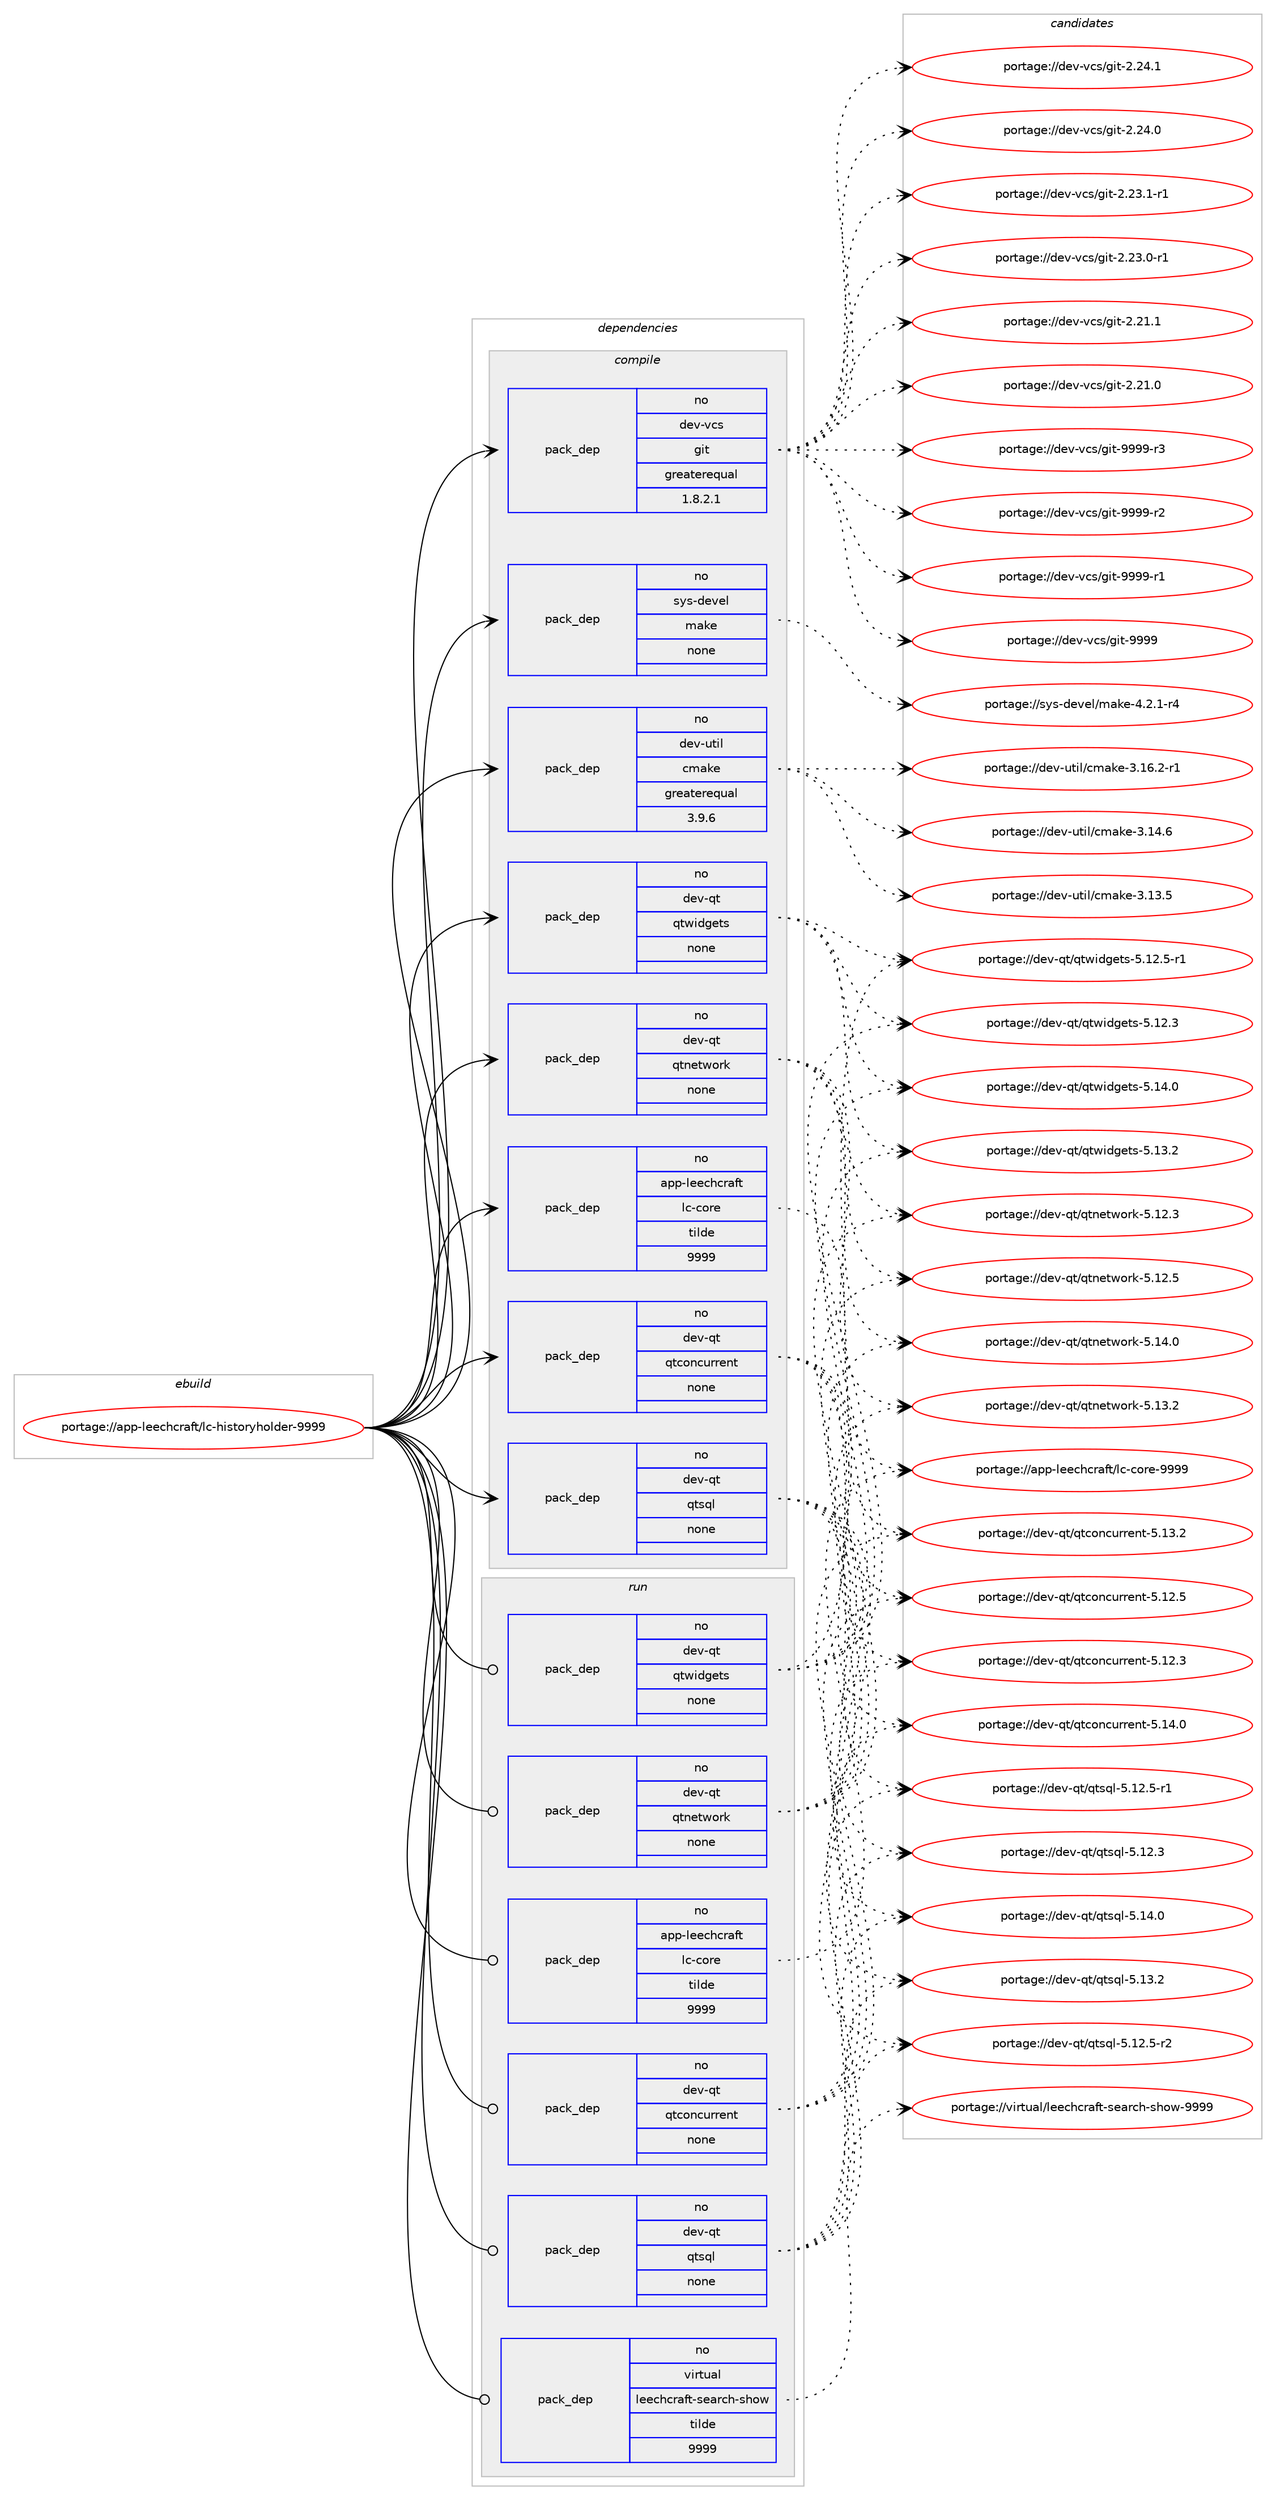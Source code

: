 digraph prolog {

# *************
# Graph options
# *************

newrank=true;
concentrate=true;
compound=true;
graph [rankdir=LR,fontname=Helvetica,fontsize=10,ranksep=1.5];#, ranksep=2.5, nodesep=0.2];
edge  [arrowhead=vee];
node  [fontname=Helvetica,fontsize=10];

# **********
# The ebuild
# **********

subgraph cluster_leftcol {
color=gray;
rank=same;
label=<<i>ebuild</i>>;
id [label="portage://app-leechcraft/lc-historyholder-9999", color=red, width=4, href="../app-leechcraft/lc-historyholder-9999.svg"];
}

# ****************
# The dependencies
# ****************

subgraph cluster_midcol {
color=gray;
label=<<i>dependencies</i>>;
subgraph cluster_compile {
fillcolor="#eeeeee";
style=filled;
label=<<i>compile</i>>;
subgraph pack463216 {
dependency615774 [label=<<TABLE BORDER="0" CELLBORDER="1" CELLSPACING="0" CELLPADDING="4" WIDTH="220"><TR><TD ROWSPAN="6" CELLPADDING="30">pack_dep</TD></TR><TR><TD WIDTH="110">no</TD></TR><TR><TD>app-leechcraft</TD></TR><TR><TD>lc-core</TD></TR><TR><TD>tilde</TD></TR><TR><TD>9999</TD></TR></TABLE>>, shape=none, color=blue];
}
id:e -> dependency615774:w [weight=20,style="solid",arrowhead="vee"];
subgraph pack463217 {
dependency615775 [label=<<TABLE BORDER="0" CELLBORDER="1" CELLSPACING="0" CELLPADDING="4" WIDTH="220"><TR><TD ROWSPAN="6" CELLPADDING="30">pack_dep</TD></TR><TR><TD WIDTH="110">no</TD></TR><TR><TD>dev-qt</TD></TR><TR><TD>qtconcurrent</TD></TR><TR><TD>none</TD></TR><TR><TD></TD></TR></TABLE>>, shape=none, color=blue];
}
id:e -> dependency615775:w [weight=20,style="solid",arrowhead="vee"];
subgraph pack463218 {
dependency615776 [label=<<TABLE BORDER="0" CELLBORDER="1" CELLSPACING="0" CELLPADDING="4" WIDTH="220"><TR><TD ROWSPAN="6" CELLPADDING="30">pack_dep</TD></TR><TR><TD WIDTH="110">no</TD></TR><TR><TD>dev-qt</TD></TR><TR><TD>qtnetwork</TD></TR><TR><TD>none</TD></TR><TR><TD></TD></TR></TABLE>>, shape=none, color=blue];
}
id:e -> dependency615776:w [weight=20,style="solid",arrowhead="vee"];
subgraph pack463219 {
dependency615777 [label=<<TABLE BORDER="0" CELLBORDER="1" CELLSPACING="0" CELLPADDING="4" WIDTH="220"><TR><TD ROWSPAN="6" CELLPADDING="30">pack_dep</TD></TR><TR><TD WIDTH="110">no</TD></TR><TR><TD>dev-qt</TD></TR><TR><TD>qtsql</TD></TR><TR><TD>none</TD></TR><TR><TD></TD></TR></TABLE>>, shape=none, color=blue];
}
id:e -> dependency615777:w [weight=20,style="solid",arrowhead="vee"];
subgraph pack463220 {
dependency615778 [label=<<TABLE BORDER="0" CELLBORDER="1" CELLSPACING="0" CELLPADDING="4" WIDTH="220"><TR><TD ROWSPAN="6" CELLPADDING="30">pack_dep</TD></TR><TR><TD WIDTH="110">no</TD></TR><TR><TD>dev-qt</TD></TR><TR><TD>qtwidgets</TD></TR><TR><TD>none</TD></TR><TR><TD></TD></TR></TABLE>>, shape=none, color=blue];
}
id:e -> dependency615778:w [weight=20,style="solid",arrowhead="vee"];
subgraph pack463221 {
dependency615779 [label=<<TABLE BORDER="0" CELLBORDER="1" CELLSPACING="0" CELLPADDING="4" WIDTH="220"><TR><TD ROWSPAN="6" CELLPADDING="30">pack_dep</TD></TR><TR><TD WIDTH="110">no</TD></TR><TR><TD>dev-util</TD></TR><TR><TD>cmake</TD></TR><TR><TD>greaterequal</TD></TR><TR><TD>3.9.6</TD></TR></TABLE>>, shape=none, color=blue];
}
id:e -> dependency615779:w [weight=20,style="solid",arrowhead="vee"];
subgraph pack463222 {
dependency615780 [label=<<TABLE BORDER="0" CELLBORDER="1" CELLSPACING="0" CELLPADDING="4" WIDTH="220"><TR><TD ROWSPAN="6" CELLPADDING="30">pack_dep</TD></TR><TR><TD WIDTH="110">no</TD></TR><TR><TD>dev-vcs</TD></TR><TR><TD>git</TD></TR><TR><TD>greaterequal</TD></TR><TR><TD>1.8.2.1</TD></TR></TABLE>>, shape=none, color=blue];
}
id:e -> dependency615780:w [weight=20,style="solid",arrowhead="vee"];
subgraph pack463223 {
dependency615781 [label=<<TABLE BORDER="0" CELLBORDER="1" CELLSPACING="0" CELLPADDING="4" WIDTH="220"><TR><TD ROWSPAN="6" CELLPADDING="30">pack_dep</TD></TR><TR><TD WIDTH="110">no</TD></TR><TR><TD>sys-devel</TD></TR><TR><TD>make</TD></TR><TR><TD>none</TD></TR><TR><TD></TD></TR></TABLE>>, shape=none, color=blue];
}
id:e -> dependency615781:w [weight=20,style="solid",arrowhead="vee"];
}
subgraph cluster_compileandrun {
fillcolor="#eeeeee";
style=filled;
label=<<i>compile and run</i>>;
}
subgraph cluster_run {
fillcolor="#eeeeee";
style=filled;
label=<<i>run</i>>;
subgraph pack463224 {
dependency615782 [label=<<TABLE BORDER="0" CELLBORDER="1" CELLSPACING="0" CELLPADDING="4" WIDTH="220"><TR><TD ROWSPAN="6" CELLPADDING="30">pack_dep</TD></TR><TR><TD WIDTH="110">no</TD></TR><TR><TD>app-leechcraft</TD></TR><TR><TD>lc-core</TD></TR><TR><TD>tilde</TD></TR><TR><TD>9999</TD></TR></TABLE>>, shape=none, color=blue];
}
id:e -> dependency615782:w [weight=20,style="solid",arrowhead="odot"];
subgraph pack463225 {
dependency615783 [label=<<TABLE BORDER="0" CELLBORDER="1" CELLSPACING="0" CELLPADDING="4" WIDTH="220"><TR><TD ROWSPAN="6" CELLPADDING="30">pack_dep</TD></TR><TR><TD WIDTH="110">no</TD></TR><TR><TD>dev-qt</TD></TR><TR><TD>qtconcurrent</TD></TR><TR><TD>none</TD></TR><TR><TD></TD></TR></TABLE>>, shape=none, color=blue];
}
id:e -> dependency615783:w [weight=20,style="solid",arrowhead="odot"];
subgraph pack463226 {
dependency615784 [label=<<TABLE BORDER="0" CELLBORDER="1" CELLSPACING="0" CELLPADDING="4" WIDTH="220"><TR><TD ROWSPAN="6" CELLPADDING="30">pack_dep</TD></TR><TR><TD WIDTH="110">no</TD></TR><TR><TD>dev-qt</TD></TR><TR><TD>qtnetwork</TD></TR><TR><TD>none</TD></TR><TR><TD></TD></TR></TABLE>>, shape=none, color=blue];
}
id:e -> dependency615784:w [weight=20,style="solid",arrowhead="odot"];
subgraph pack463227 {
dependency615785 [label=<<TABLE BORDER="0" CELLBORDER="1" CELLSPACING="0" CELLPADDING="4" WIDTH="220"><TR><TD ROWSPAN="6" CELLPADDING="30">pack_dep</TD></TR><TR><TD WIDTH="110">no</TD></TR><TR><TD>dev-qt</TD></TR><TR><TD>qtsql</TD></TR><TR><TD>none</TD></TR><TR><TD></TD></TR></TABLE>>, shape=none, color=blue];
}
id:e -> dependency615785:w [weight=20,style="solid",arrowhead="odot"];
subgraph pack463228 {
dependency615786 [label=<<TABLE BORDER="0" CELLBORDER="1" CELLSPACING="0" CELLPADDING="4" WIDTH="220"><TR><TD ROWSPAN="6" CELLPADDING="30">pack_dep</TD></TR><TR><TD WIDTH="110">no</TD></TR><TR><TD>dev-qt</TD></TR><TR><TD>qtwidgets</TD></TR><TR><TD>none</TD></TR><TR><TD></TD></TR></TABLE>>, shape=none, color=blue];
}
id:e -> dependency615786:w [weight=20,style="solid",arrowhead="odot"];
subgraph pack463229 {
dependency615787 [label=<<TABLE BORDER="0" CELLBORDER="1" CELLSPACING="0" CELLPADDING="4" WIDTH="220"><TR><TD ROWSPAN="6" CELLPADDING="30">pack_dep</TD></TR><TR><TD WIDTH="110">no</TD></TR><TR><TD>virtual</TD></TR><TR><TD>leechcraft-search-show</TD></TR><TR><TD>tilde</TD></TR><TR><TD>9999</TD></TR></TABLE>>, shape=none, color=blue];
}
id:e -> dependency615787:w [weight=20,style="solid",arrowhead="odot"];
}
}

# **************
# The candidates
# **************

subgraph cluster_choices {
rank=same;
color=gray;
label=<<i>candidates</i>>;

subgraph choice463216 {
color=black;
nodesep=1;
choice9711211245108101101991049911497102116471089945991111141014557575757 [label="portage://app-leechcraft/lc-core-9999", color=red, width=4,href="../app-leechcraft/lc-core-9999.svg"];
dependency615774:e -> choice9711211245108101101991049911497102116471089945991111141014557575757:w [style=dotted,weight="100"];
}
subgraph choice463217 {
color=black;
nodesep=1;
choice1001011184511311647113116991111109911711411410111011645534649524648 [label="portage://dev-qt/qtconcurrent-5.14.0", color=red, width=4,href="../dev-qt/qtconcurrent-5.14.0.svg"];
choice1001011184511311647113116991111109911711411410111011645534649514650 [label="portage://dev-qt/qtconcurrent-5.13.2", color=red, width=4,href="../dev-qt/qtconcurrent-5.13.2.svg"];
choice1001011184511311647113116991111109911711411410111011645534649504653 [label="portage://dev-qt/qtconcurrent-5.12.5", color=red, width=4,href="../dev-qt/qtconcurrent-5.12.5.svg"];
choice1001011184511311647113116991111109911711411410111011645534649504651 [label="portage://dev-qt/qtconcurrent-5.12.3", color=red, width=4,href="../dev-qt/qtconcurrent-5.12.3.svg"];
dependency615775:e -> choice1001011184511311647113116991111109911711411410111011645534649524648:w [style=dotted,weight="100"];
dependency615775:e -> choice1001011184511311647113116991111109911711411410111011645534649514650:w [style=dotted,weight="100"];
dependency615775:e -> choice1001011184511311647113116991111109911711411410111011645534649504653:w [style=dotted,weight="100"];
dependency615775:e -> choice1001011184511311647113116991111109911711411410111011645534649504651:w [style=dotted,weight="100"];
}
subgraph choice463218 {
color=black;
nodesep=1;
choice100101118451131164711311611010111611911111410745534649524648 [label="portage://dev-qt/qtnetwork-5.14.0", color=red, width=4,href="../dev-qt/qtnetwork-5.14.0.svg"];
choice100101118451131164711311611010111611911111410745534649514650 [label="portage://dev-qt/qtnetwork-5.13.2", color=red, width=4,href="../dev-qt/qtnetwork-5.13.2.svg"];
choice100101118451131164711311611010111611911111410745534649504653 [label="portage://dev-qt/qtnetwork-5.12.5", color=red, width=4,href="../dev-qt/qtnetwork-5.12.5.svg"];
choice100101118451131164711311611010111611911111410745534649504651 [label="portage://dev-qt/qtnetwork-5.12.3", color=red, width=4,href="../dev-qt/qtnetwork-5.12.3.svg"];
dependency615776:e -> choice100101118451131164711311611010111611911111410745534649524648:w [style=dotted,weight="100"];
dependency615776:e -> choice100101118451131164711311611010111611911111410745534649514650:w [style=dotted,weight="100"];
dependency615776:e -> choice100101118451131164711311611010111611911111410745534649504653:w [style=dotted,weight="100"];
dependency615776:e -> choice100101118451131164711311611010111611911111410745534649504651:w [style=dotted,weight="100"];
}
subgraph choice463219 {
color=black;
nodesep=1;
choice100101118451131164711311611511310845534649524648 [label="portage://dev-qt/qtsql-5.14.0", color=red, width=4,href="../dev-qt/qtsql-5.14.0.svg"];
choice100101118451131164711311611511310845534649514650 [label="portage://dev-qt/qtsql-5.13.2", color=red, width=4,href="../dev-qt/qtsql-5.13.2.svg"];
choice1001011184511311647113116115113108455346495046534511450 [label="portage://dev-qt/qtsql-5.12.5-r2", color=red, width=4,href="../dev-qt/qtsql-5.12.5-r2.svg"];
choice1001011184511311647113116115113108455346495046534511449 [label="portage://dev-qt/qtsql-5.12.5-r1", color=red, width=4,href="../dev-qt/qtsql-5.12.5-r1.svg"];
choice100101118451131164711311611511310845534649504651 [label="portage://dev-qt/qtsql-5.12.3", color=red, width=4,href="../dev-qt/qtsql-5.12.3.svg"];
dependency615777:e -> choice100101118451131164711311611511310845534649524648:w [style=dotted,weight="100"];
dependency615777:e -> choice100101118451131164711311611511310845534649514650:w [style=dotted,weight="100"];
dependency615777:e -> choice1001011184511311647113116115113108455346495046534511450:w [style=dotted,weight="100"];
dependency615777:e -> choice1001011184511311647113116115113108455346495046534511449:w [style=dotted,weight="100"];
dependency615777:e -> choice100101118451131164711311611511310845534649504651:w [style=dotted,weight="100"];
}
subgraph choice463220 {
color=black;
nodesep=1;
choice100101118451131164711311611910510010310111611545534649524648 [label="portage://dev-qt/qtwidgets-5.14.0", color=red, width=4,href="../dev-qt/qtwidgets-5.14.0.svg"];
choice100101118451131164711311611910510010310111611545534649514650 [label="portage://dev-qt/qtwidgets-5.13.2", color=red, width=4,href="../dev-qt/qtwidgets-5.13.2.svg"];
choice1001011184511311647113116119105100103101116115455346495046534511449 [label="portage://dev-qt/qtwidgets-5.12.5-r1", color=red, width=4,href="../dev-qt/qtwidgets-5.12.5-r1.svg"];
choice100101118451131164711311611910510010310111611545534649504651 [label="portage://dev-qt/qtwidgets-5.12.3", color=red, width=4,href="../dev-qt/qtwidgets-5.12.3.svg"];
dependency615778:e -> choice100101118451131164711311611910510010310111611545534649524648:w [style=dotted,weight="100"];
dependency615778:e -> choice100101118451131164711311611910510010310111611545534649514650:w [style=dotted,weight="100"];
dependency615778:e -> choice1001011184511311647113116119105100103101116115455346495046534511449:w [style=dotted,weight="100"];
dependency615778:e -> choice100101118451131164711311611910510010310111611545534649504651:w [style=dotted,weight="100"];
}
subgraph choice463221 {
color=black;
nodesep=1;
choice10010111845117116105108479910997107101455146495446504511449 [label="portage://dev-util/cmake-3.16.2-r1", color=red, width=4,href="../dev-util/cmake-3.16.2-r1.svg"];
choice1001011184511711610510847991099710710145514649524654 [label="portage://dev-util/cmake-3.14.6", color=red, width=4,href="../dev-util/cmake-3.14.6.svg"];
choice1001011184511711610510847991099710710145514649514653 [label="portage://dev-util/cmake-3.13.5", color=red, width=4,href="../dev-util/cmake-3.13.5.svg"];
dependency615779:e -> choice10010111845117116105108479910997107101455146495446504511449:w [style=dotted,weight="100"];
dependency615779:e -> choice1001011184511711610510847991099710710145514649524654:w [style=dotted,weight="100"];
dependency615779:e -> choice1001011184511711610510847991099710710145514649514653:w [style=dotted,weight="100"];
}
subgraph choice463222 {
color=black;
nodesep=1;
choice10010111845118991154710310511645575757574511451 [label="portage://dev-vcs/git-9999-r3", color=red, width=4,href="../dev-vcs/git-9999-r3.svg"];
choice10010111845118991154710310511645575757574511450 [label="portage://dev-vcs/git-9999-r2", color=red, width=4,href="../dev-vcs/git-9999-r2.svg"];
choice10010111845118991154710310511645575757574511449 [label="portage://dev-vcs/git-9999-r1", color=red, width=4,href="../dev-vcs/git-9999-r1.svg"];
choice1001011184511899115471031051164557575757 [label="portage://dev-vcs/git-9999", color=red, width=4,href="../dev-vcs/git-9999.svg"];
choice10010111845118991154710310511645504650524649 [label="portage://dev-vcs/git-2.24.1", color=red, width=4,href="../dev-vcs/git-2.24.1.svg"];
choice10010111845118991154710310511645504650524648 [label="portage://dev-vcs/git-2.24.0", color=red, width=4,href="../dev-vcs/git-2.24.0.svg"];
choice100101118451189911547103105116455046505146494511449 [label="portage://dev-vcs/git-2.23.1-r1", color=red, width=4,href="../dev-vcs/git-2.23.1-r1.svg"];
choice100101118451189911547103105116455046505146484511449 [label="portage://dev-vcs/git-2.23.0-r1", color=red, width=4,href="../dev-vcs/git-2.23.0-r1.svg"];
choice10010111845118991154710310511645504650494649 [label="portage://dev-vcs/git-2.21.1", color=red, width=4,href="../dev-vcs/git-2.21.1.svg"];
choice10010111845118991154710310511645504650494648 [label="portage://dev-vcs/git-2.21.0", color=red, width=4,href="../dev-vcs/git-2.21.0.svg"];
dependency615780:e -> choice10010111845118991154710310511645575757574511451:w [style=dotted,weight="100"];
dependency615780:e -> choice10010111845118991154710310511645575757574511450:w [style=dotted,weight="100"];
dependency615780:e -> choice10010111845118991154710310511645575757574511449:w [style=dotted,weight="100"];
dependency615780:e -> choice1001011184511899115471031051164557575757:w [style=dotted,weight="100"];
dependency615780:e -> choice10010111845118991154710310511645504650524649:w [style=dotted,weight="100"];
dependency615780:e -> choice10010111845118991154710310511645504650524648:w [style=dotted,weight="100"];
dependency615780:e -> choice100101118451189911547103105116455046505146494511449:w [style=dotted,weight="100"];
dependency615780:e -> choice100101118451189911547103105116455046505146484511449:w [style=dotted,weight="100"];
dependency615780:e -> choice10010111845118991154710310511645504650494649:w [style=dotted,weight="100"];
dependency615780:e -> choice10010111845118991154710310511645504650494648:w [style=dotted,weight="100"];
}
subgraph choice463223 {
color=black;
nodesep=1;
choice1151211154510010111810110847109971071014552465046494511452 [label="portage://sys-devel/make-4.2.1-r4", color=red, width=4,href="../sys-devel/make-4.2.1-r4.svg"];
dependency615781:e -> choice1151211154510010111810110847109971071014552465046494511452:w [style=dotted,weight="100"];
}
subgraph choice463224 {
color=black;
nodesep=1;
choice9711211245108101101991049911497102116471089945991111141014557575757 [label="portage://app-leechcraft/lc-core-9999", color=red, width=4,href="../app-leechcraft/lc-core-9999.svg"];
dependency615782:e -> choice9711211245108101101991049911497102116471089945991111141014557575757:w [style=dotted,weight="100"];
}
subgraph choice463225 {
color=black;
nodesep=1;
choice1001011184511311647113116991111109911711411410111011645534649524648 [label="portage://dev-qt/qtconcurrent-5.14.0", color=red, width=4,href="../dev-qt/qtconcurrent-5.14.0.svg"];
choice1001011184511311647113116991111109911711411410111011645534649514650 [label="portage://dev-qt/qtconcurrent-5.13.2", color=red, width=4,href="../dev-qt/qtconcurrent-5.13.2.svg"];
choice1001011184511311647113116991111109911711411410111011645534649504653 [label="portage://dev-qt/qtconcurrent-5.12.5", color=red, width=4,href="../dev-qt/qtconcurrent-5.12.5.svg"];
choice1001011184511311647113116991111109911711411410111011645534649504651 [label="portage://dev-qt/qtconcurrent-5.12.3", color=red, width=4,href="../dev-qt/qtconcurrent-5.12.3.svg"];
dependency615783:e -> choice1001011184511311647113116991111109911711411410111011645534649524648:w [style=dotted,weight="100"];
dependency615783:e -> choice1001011184511311647113116991111109911711411410111011645534649514650:w [style=dotted,weight="100"];
dependency615783:e -> choice1001011184511311647113116991111109911711411410111011645534649504653:w [style=dotted,weight="100"];
dependency615783:e -> choice1001011184511311647113116991111109911711411410111011645534649504651:w [style=dotted,weight="100"];
}
subgraph choice463226 {
color=black;
nodesep=1;
choice100101118451131164711311611010111611911111410745534649524648 [label="portage://dev-qt/qtnetwork-5.14.0", color=red, width=4,href="../dev-qt/qtnetwork-5.14.0.svg"];
choice100101118451131164711311611010111611911111410745534649514650 [label="portage://dev-qt/qtnetwork-5.13.2", color=red, width=4,href="../dev-qt/qtnetwork-5.13.2.svg"];
choice100101118451131164711311611010111611911111410745534649504653 [label="portage://dev-qt/qtnetwork-5.12.5", color=red, width=4,href="../dev-qt/qtnetwork-5.12.5.svg"];
choice100101118451131164711311611010111611911111410745534649504651 [label="portage://dev-qt/qtnetwork-5.12.3", color=red, width=4,href="../dev-qt/qtnetwork-5.12.3.svg"];
dependency615784:e -> choice100101118451131164711311611010111611911111410745534649524648:w [style=dotted,weight="100"];
dependency615784:e -> choice100101118451131164711311611010111611911111410745534649514650:w [style=dotted,weight="100"];
dependency615784:e -> choice100101118451131164711311611010111611911111410745534649504653:w [style=dotted,weight="100"];
dependency615784:e -> choice100101118451131164711311611010111611911111410745534649504651:w [style=dotted,weight="100"];
}
subgraph choice463227 {
color=black;
nodesep=1;
choice100101118451131164711311611511310845534649524648 [label="portage://dev-qt/qtsql-5.14.0", color=red, width=4,href="../dev-qt/qtsql-5.14.0.svg"];
choice100101118451131164711311611511310845534649514650 [label="portage://dev-qt/qtsql-5.13.2", color=red, width=4,href="../dev-qt/qtsql-5.13.2.svg"];
choice1001011184511311647113116115113108455346495046534511450 [label="portage://dev-qt/qtsql-5.12.5-r2", color=red, width=4,href="../dev-qt/qtsql-5.12.5-r2.svg"];
choice1001011184511311647113116115113108455346495046534511449 [label="portage://dev-qt/qtsql-5.12.5-r1", color=red, width=4,href="../dev-qt/qtsql-5.12.5-r1.svg"];
choice100101118451131164711311611511310845534649504651 [label="portage://dev-qt/qtsql-5.12.3", color=red, width=4,href="../dev-qt/qtsql-5.12.3.svg"];
dependency615785:e -> choice100101118451131164711311611511310845534649524648:w [style=dotted,weight="100"];
dependency615785:e -> choice100101118451131164711311611511310845534649514650:w [style=dotted,weight="100"];
dependency615785:e -> choice1001011184511311647113116115113108455346495046534511450:w [style=dotted,weight="100"];
dependency615785:e -> choice1001011184511311647113116115113108455346495046534511449:w [style=dotted,weight="100"];
dependency615785:e -> choice100101118451131164711311611511310845534649504651:w [style=dotted,weight="100"];
}
subgraph choice463228 {
color=black;
nodesep=1;
choice100101118451131164711311611910510010310111611545534649524648 [label="portage://dev-qt/qtwidgets-5.14.0", color=red, width=4,href="../dev-qt/qtwidgets-5.14.0.svg"];
choice100101118451131164711311611910510010310111611545534649514650 [label="portage://dev-qt/qtwidgets-5.13.2", color=red, width=4,href="../dev-qt/qtwidgets-5.13.2.svg"];
choice1001011184511311647113116119105100103101116115455346495046534511449 [label="portage://dev-qt/qtwidgets-5.12.5-r1", color=red, width=4,href="../dev-qt/qtwidgets-5.12.5-r1.svg"];
choice100101118451131164711311611910510010310111611545534649504651 [label="portage://dev-qt/qtwidgets-5.12.3", color=red, width=4,href="../dev-qt/qtwidgets-5.12.3.svg"];
dependency615786:e -> choice100101118451131164711311611910510010310111611545534649524648:w [style=dotted,weight="100"];
dependency615786:e -> choice100101118451131164711311611910510010310111611545534649514650:w [style=dotted,weight="100"];
dependency615786:e -> choice1001011184511311647113116119105100103101116115455346495046534511449:w [style=dotted,weight="100"];
dependency615786:e -> choice100101118451131164711311611910510010310111611545534649504651:w [style=dotted,weight="100"];
}
subgraph choice463229 {
color=black;
nodesep=1;
choice1181051141161179710847108101101991049911497102116451151019711499104451151041111194557575757 [label="portage://virtual/leechcraft-search-show-9999", color=red, width=4,href="../virtual/leechcraft-search-show-9999.svg"];
dependency615787:e -> choice1181051141161179710847108101101991049911497102116451151019711499104451151041111194557575757:w [style=dotted,weight="100"];
}
}

}
